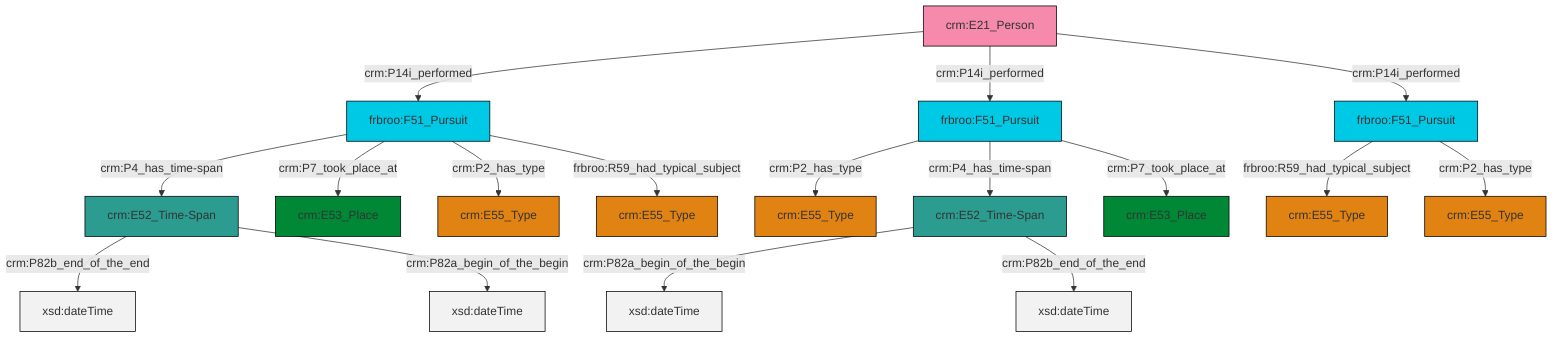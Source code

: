 graph TD
classDef Literal fill:#f2f2f2,stroke:#000000;
classDef CRM_Entity fill:#FFFFFF,stroke:#000000;
classDef Temporal_Entity fill:#00C9E6, stroke:#000000;
classDef Type fill:#E18312, stroke:#000000;
classDef Time-Span fill:#2C9C91, stroke:#000000;
classDef Appellation fill:#FFEB7F, stroke:#000000;
classDef Place fill:#008836, stroke:#000000;
classDef Persistent_Item fill:#B266B2, stroke:#000000;
classDef Conceptual_Object fill:#FFD700, stroke:#000000;
classDef Physical_Thing fill:#D2B48C, stroke:#000000;
classDef Actor fill:#f58aad, stroke:#000000;
classDef PC_Classes fill:#4ce600, stroke:#000000;
classDef Multi fill:#cccccc,stroke:#000000;

0["frbroo:F51_Pursuit"]:::Temporal_Entity -->|crm:P2_has_type| 1["crm:E55_Type"]:::Type
0["frbroo:F51_Pursuit"]:::Temporal_Entity -->|crm:P4_has_time-span| 4["crm:E52_Time-Span"]:::Time-Span
4["crm:E52_Time-Span"]:::Time-Span -->|crm:P82a_begin_of_the_begin| 9[xsd:dateTime]:::Literal
10["crm:E21_Person"]:::Actor -->|crm:P14i_performed| 11["frbroo:F51_Pursuit"]:::Temporal_Entity
4["crm:E52_Time-Span"]:::Time-Span -->|crm:P82b_end_of_the_end| 12[xsd:dateTime]:::Literal
10["crm:E21_Person"]:::Actor -->|crm:P14i_performed| 0["frbroo:F51_Pursuit"]:::Temporal_Entity
11["frbroo:F51_Pursuit"]:::Temporal_Entity -->|crm:P4_has_time-span| 17["crm:E52_Time-Span"]:::Time-Span
11["frbroo:F51_Pursuit"]:::Temporal_Entity -->|crm:P7_took_place_at| 19["crm:E53_Place"]:::Place
11["frbroo:F51_Pursuit"]:::Temporal_Entity -->|crm:P2_has_type| 15["crm:E55_Type"]:::Type
23["frbroo:F51_Pursuit"]:::Temporal_Entity -->|frbroo:R59_had_typical_subject| 2["crm:E55_Type"]:::Type
17["crm:E52_Time-Span"]:::Time-Span -->|crm:P82b_end_of_the_end| 24[xsd:dateTime]:::Literal
0["frbroo:F51_Pursuit"]:::Temporal_Entity -->|crm:P7_took_place_at| 25["crm:E53_Place"]:::Place
11["frbroo:F51_Pursuit"]:::Temporal_Entity -->|frbroo:R59_had_typical_subject| 26["crm:E55_Type"]:::Type
17["crm:E52_Time-Span"]:::Time-Span -->|crm:P82a_begin_of_the_begin| 28[xsd:dateTime]:::Literal
23["frbroo:F51_Pursuit"]:::Temporal_Entity -->|crm:P2_has_type| 6["crm:E55_Type"]:::Type
10["crm:E21_Person"]:::Actor -->|crm:P14i_performed| 23["frbroo:F51_Pursuit"]:::Temporal_Entity